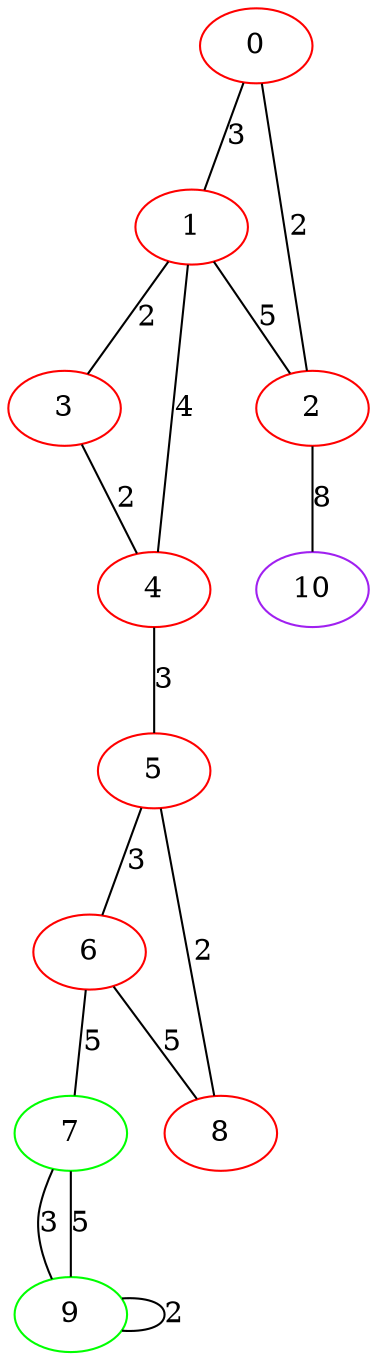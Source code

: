 graph "" {
0 [color=red, weight=1];
1 [color=red, weight=1];
2 [color=red, weight=1];
3 [color=red, weight=1];
4 [color=red, weight=1];
5 [color=red, weight=1];
6 [color=red, weight=1];
7 [color=green, weight=2];
8 [color=red, weight=1];
9 [color=green, weight=2];
10 [color=purple, weight=4];
0 -- 1  [key=0, label=3];
0 -- 2  [key=0, label=2];
1 -- 2  [key=0, label=5];
1 -- 3  [key=0, label=2];
1 -- 4  [key=0, label=4];
2 -- 10  [key=0, label=8];
3 -- 4  [key=0, label=2];
4 -- 5  [key=0, label=3];
5 -- 8  [key=0, label=2];
5 -- 6  [key=0, label=3];
6 -- 8  [key=0, label=5];
6 -- 7  [key=0, label=5];
7 -- 9  [key=0, label=3];
7 -- 9  [key=1, label=5];
9 -- 9  [key=0, label=2];
}
